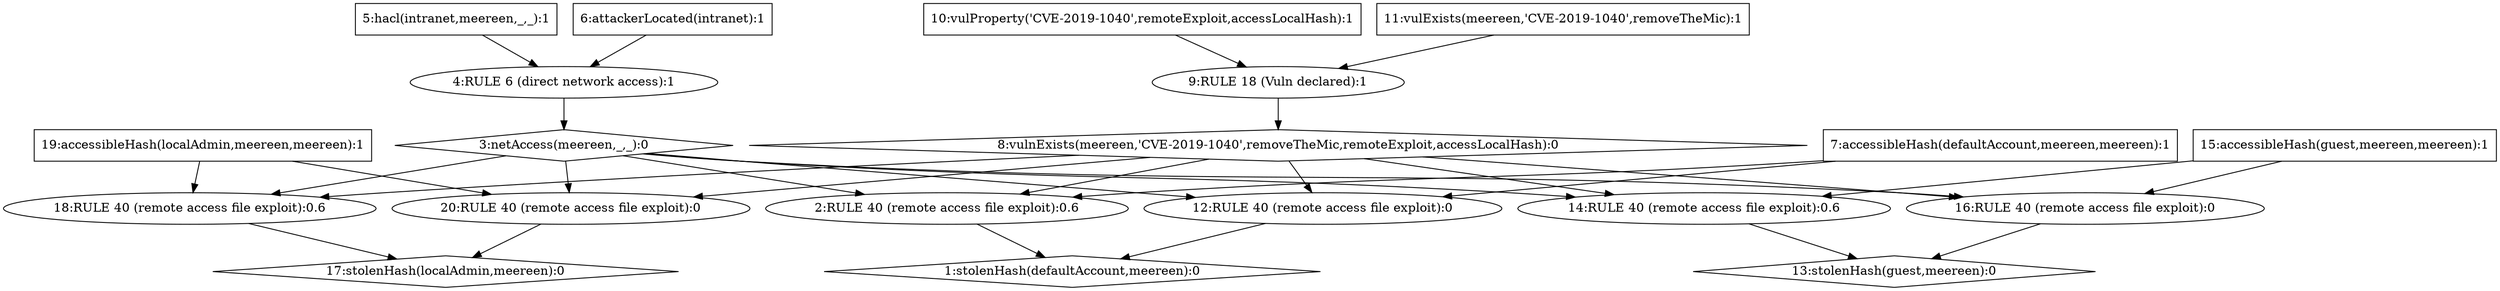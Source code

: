 digraph G {
	1 [label="1:stolenHash(defaultAccount,meereen):0",shape=diamond];
	2 [label="2:RULE 40 (remote access file exploit):0.6",shape=ellipse];
	3 [label="3:netAccess(meereen,_,_):0",shape=diamond];
	4 [label="4:RULE 6 (direct network access):1",shape=ellipse];
	5 [label="5:hacl(intranet,meereen,_,_):1",shape=box];
	6 [label="6:attackerLocated(intranet):1",shape=box];
	7 [label="7:accessibleHash(defaultAccount,meereen,meereen):1",shape=box];
	8 [label="8:vulnExists(meereen,'CVE-2019-1040',removeTheMic,remoteExploit,accessLocalHash):0",shape=diamond];
	9 [label="9:RULE 18 (Vuln declared):1",shape=ellipse];
	10 [label="10:vulProperty('CVE-2019-1040',remoteExploit,accessLocalHash):1",shape=box];
	11 [label="11:vulExists(meereen,'CVE-2019-1040',removeTheMic):1",shape=box];
	12 [label="12:RULE 40 (remote access file exploit):0",shape=ellipse];
	13 [label="13:stolenHash(guest,meereen):0",shape=diamond];
	14 [label="14:RULE 40 (remote access file exploit):0.6",shape=ellipse];
	15 [label="15:accessibleHash(guest,meereen,meereen):1",shape=box];
	16 [label="16:RULE 40 (remote access file exploit):0",shape=ellipse];
	17 [label="17:stolenHash(localAdmin,meereen):0",shape=diamond];
	18 [label="18:RULE 40 (remote access file exploit):0.6",shape=ellipse];
	19 [label="19:accessibleHash(localAdmin,meereen,meereen):1",shape=box];
	20 [label="20:RULE 40 (remote access file exploit):0",shape=ellipse];
	5 -> 	4;
	6 -> 	4;
	4 -> 	3;
	3 -> 	2;
	7 -> 	2;
	10 -> 	9;
	11 -> 	9;
	9 -> 	8;
	8 -> 	2;
	2 -> 	1;
	3 -> 	12;
	7 -> 	12;
	8 -> 	12;
	12 -> 	1;
	3 -> 	14;
	15 -> 	14;
	8 -> 	14;
	14 -> 	13;
	3 -> 	16;
	15 -> 	16;
	8 -> 	16;
	16 -> 	13;
	3 -> 	18;
	19 -> 	18;
	8 -> 	18;
	18 -> 	17;
	3 -> 	20;
	19 -> 	20;
	8 -> 	20;
	20 -> 	17;
}
